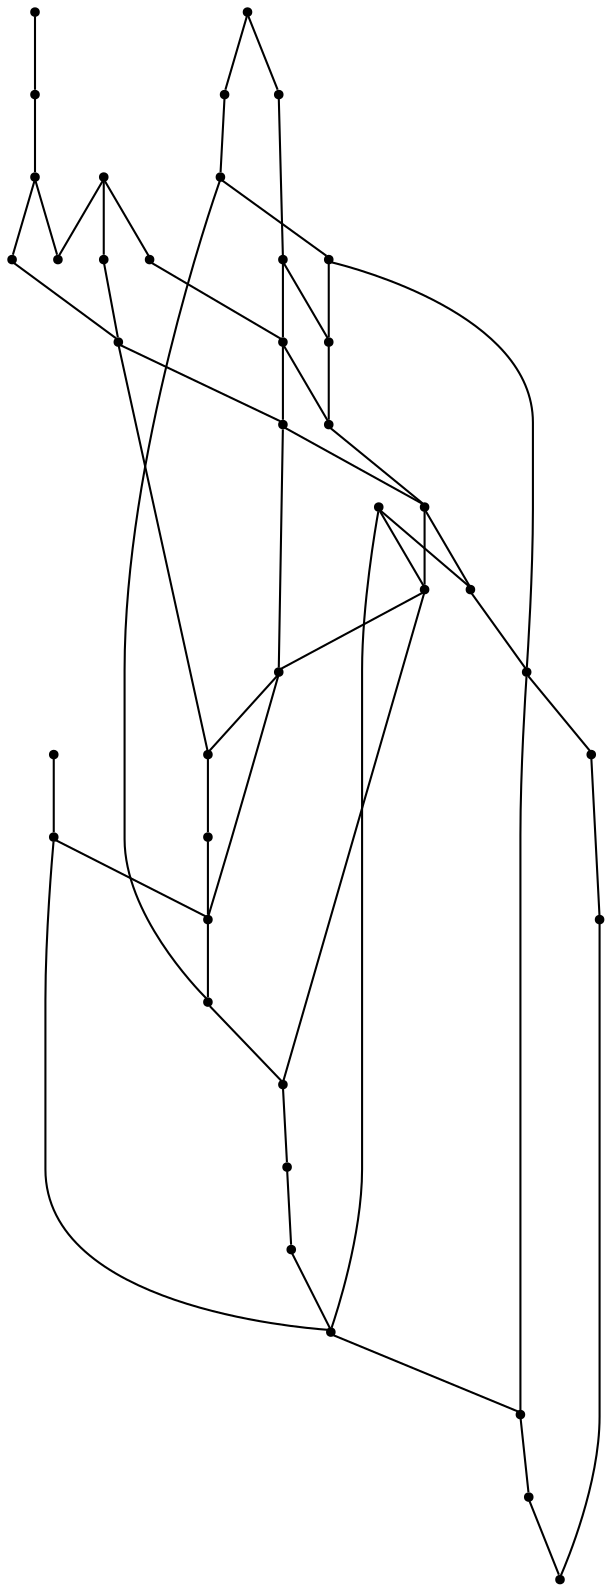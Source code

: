 graph {
  node [shape=point,comment="{\"directed\":false,\"doi\":\"10.1007/978-3-031-49272-3_5\",\"figure\":\"2 (2)\"}"]

  v0 [pos="1072.7781933888048,1575.5886011553343"]
  v1 [pos="1052.1624150464295,1575.5886011553343"]
  v2 [pos="1093.3949891458633,1575.5886011553343"]
  v3 [pos="1114.0107992824476,1575.5886011553343"]
  v4 [pos="1157.0083017092954,1575.5886011553343"]
  v5 [pos="1155.2454717996652,1761.133546483251"]
  v6 [pos="1031.5445700804792,1761.133546483251"]
  v7 [pos="1093.3949891458635,1472.5026109689043"]
  v8 [pos="1066.531426205207,1472.5026109689045"]
  v9 [pos="1093.3949891458635,1554.9689104826239"]
  v10 [pos="1093.3949891458633,1596.2040950439116"]
  v11 [pos="1093.3949891458635,1616.8165685196661"]
  v12 [pos="1093.3949891458633,1637.4331116042767"]
  v13 [pos="1093.3949891458633,1658.0528022769872"]
  v14 [pos="1093.3949891458633,1678.6672469695313"]
  v15 [pos="1093.3949891458635,1719.8994111179961"]
  v16 [pos="1072.778193388805,1719.8994111179964"]
  v17 [pos="1072.778193388805,1678.6672469695313"]
  v18 [pos="1072.778193388805,1637.4331116042767"]
  v19 [pos="1052.163448358217,1472.5036601649376"]
  v20 [pos="1052.1624150464295,1554.9689104826239"]
  v21 [pos="1052.1624150464295,1485.575339192864"]
  v22 [pos="1052.1624150464295,1719.8994111179961"]
  v23 [pos="1043.5287294277057,1719.8994111179961"]
  v24 [pos="1052.1624150464295,1740.5190699968875"]
  v25 [pos="1052.1624150464295,1637.4331116042767"]
  v26 [pos="1052.1624150464295,1678.6672469695313"]
  v27 [pos="1031.544570080479,1678.6672469695313"]
  v28 [pos="1031.544570080479,1708.3873143027931"]
  v29 [pos="1031.5445700804792,1637.4331116042767"]
  v30 [pos="1031.545539803849,1719.8983619219632"]
  v31 [pos="1031.544570080479,1740.5190699968875"]
  v32 [pos="1031.544570080479,1730.0488248427191"]
  v33 [pos="1010.9276948378985,1637.4331116042767"]
  v34 [pos="1010.9276948378985,1678.6672469695313"]
  v35 [pos="983.0951556912571,1678.6672469695313"]
  v36 [pos="969.6951048413603,1658.0528022769872"]
  v37 [pos="969.6951048413603,1667.3073153729713"]
  v38 [pos="969.6951048413603,1637.4331116042767"]
  v39 [pos="969.6961381531478,1678.6682961655647"]

  v0 -- v1 [id="-1",pos="1072.7781933888048,1575.5886011553343 1052.1624150464295,1575.5886011553343 1052.1624150464295,1575.5886011553343 1052.1624150464295,1575.5886011553343"]
  v2 -- v0 [id="-2",pos="1093.3949891458633,1575.5886011553343 1072.7781933888048,1575.5886011553343 1072.7781933888048,1575.5886011553343 1072.7781933888048,1575.5886011553343"]
  v3 -- v2 [id="-3",pos="1114.0107992824476,1575.5886011553343 1093.3949891458633,1575.5886011553343 1093.3949891458633,1575.5886011553343 1093.3949891458633,1575.5886011553343"]
  v4 -- v3 [id="-4",pos="1157.0083017092954,1575.5886011553343 1114.0107992824476,1575.5886011553343 1114.0107992824476,1575.5886011553343 1114.0107992824476,1575.5886011553343"]
  v36 -- v13 [id="-6",pos="969.6951048413603,1658.0528022769872 1093.3949891458633,1658.0528022769872 1093.3949891458633,1658.0528022769872 1093.3949891458633,1658.0528022769872"]
  v38 -- v33 [id="-9",pos="969.6951048413603,1637.4331116042767 1010.9276948378985,1637.4331116042767 1010.9276948378985,1637.4331116042767 1010.9276948378985,1637.4331116042767"]
  v33 -- v29 [id="-10",pos="1010.9276948378985,1637.4331116042767 1031.5445700804792,1637.4331116042767 1031.5445700804792,1637.4331116042767 1031.5445700804792,1637.4331116042767"]
  v29 -- v25 [id="-11",pos="1031.5445700804792,1637.4331116042767 1052.1624150464295,1637.4331116042767 1052.1624150464295,1637.4331116042767 1052.1624150464295,1637.4331116042767"]
  v25 -- v18 [id="-12",pos="1052.1624150464295,1637.4331116042767 1072.778193388805,1637.4331116042767 1072.778193388805,1637.4331116042767 1072.778193388805,1637.4331116042767"]
  v18 -- v12 [id="-13",pos="1072.778193388805,1637.4331116042767 1093.3949891458633,1637.4331116042767 1093.3949891458633,1637.4331116042767 1093.3949891458633,1637.4331116042767"]
  v5 -- v6 [id="-24",pos="1155.2454717996652,1761.133546483251 1031.5445700804792,1761.133546483251 1031.5445700804792,1761.133546483251 1031.5445700804792,1761.133546483251"]
  v3 -- v14 [id="-26",pos="1114.0107992824476,1575.5886011553343 1114.0066342410882,1678.667374144808 1114.0066342410882,1678.667374144808 1114.0066342410882,1678.667374144808 1093.3949891458633,1678.6672469695313 1093.3949891458633,1678.6672469695313 1093.3949891458633,1678.6672469695313"]
  v7 -- v8 [id="-27",pos="1093.3949891458635,1472.5026109689043 1066.531426205207,1472.5026109689045 1066.531426205207,1472.5026109689045 1066.531426205207,1472.5026109689045"]
  v31 -- v24 [id="-30",pos="1031.544570080479,1740.5190699968875 1052.1624150464295,1740.5190699968875 1052.1624150464295,1740.5190699968875 1052.1624150464295,1740.5190699968875"]
  v9 -- v7 [id="-32",pos="1093.3949891458635,1554.9689104826239 1093.3949891458635,1472.5026109689043 1093.3949891458635,1472.5026109689043 1093.3949891458635,1472.5026109689043"]
  v2 -- v9 [id="-33",pos="1093.3949891458633,1575.5886011553343 1093.3949891458635,1554.9689104826239 1093.3949891458635,1554.9689104826239 1093.3949891458635,1554.9689104826239"]
  v10 -- v2 [id="-34",pos="1093.3949891458633,1596.2040950439116 1093.3949891458633,1575.5886011553343 1093.3949891458633,1575.5886011553343 1093.3949891458633,1575.5886011553343"]
  v39 -- v35 [id="-40",pos="969.6961381531478,1678.6682961655647 983.0951556912571,1678.6672469695313 983.0951556912571,1678.6672469695313 983.0951556912571,1678.6672469695313"]
  v35 -- v34 [id="-41",pos="983.0951556912571,1678.6672469695313 1010.9276948378985,1678.6672469695313 1010.9276948378985,1678.6672469695313 1010.9276948378985,1678.6672469695313"]
  v34 -- v27 [id="-42",pos="1010.9276948378985,1678.6672469695313 1031.544570080479,1678.6672469695313 1031.544570080479,1678.6672469695313 1031.544570080479,1678.6672469695313"]
  v27 -- v26 [id="-43",pos="1031.544570080479,1678.6672469695313 1052.1624150464295,1678.6672469695313 1052.1624150464295,1678.6672469695313 1052.1624150464295,1678.6672469695313"]
  v26 -- v17 [id="-44",pos="1052.1624150464295,1678.6672469695313 1072.778193388805,1678.6672469695313 1072.778193388805,1678.6672469695313 1072.778193388805,1678.6672469695313"]
  v17 -- v14 [id="-45",pos="1072.778193388805,1678.6672469695313 1093.3949891458633,1678.6672469695313 1093.3949891458633,1678.6672469695313 1093.3949891458633,1678.6672469695313"]
  v39 -- v37 [id="-47",pos="969.6961381531478,1678.6682961655647 969.6951048413603,1667.3073153729713 969.6951048413603,1667.3073153729713 969.6951048413603,1667.3073153729713"]
  v37 -- v36 [id="-48",pos="969.6951048413603,1667.3073153729713 969.6951048413603,1658.0528022769872 969.6951048413603,1658.0528022769872 969.6951048413603,1658.0528022769872"]
  v36 -- v38 [id="-49",pos="969.6951048413603,1658.0528022769872 969.6951048413603,1637.4331116042767 969.6951048413603,1637.4331116042767 969.6951048413603,1637.4331116042767"]
  v38 -- v20 [id="-50",pos="969.6951048413603,1637.4331116042767 969.6920208031019,1554.969959678657 969.6920208031019,1554.969959678657 969.6920208031019,1554.969959678657 1052.1624150464295,1554.9689104826239 1052.1624150464295,1554.9689104826239 1052.1624150464295,1554.9689104826239"]
  v20 -- v9 [id="-53",pos="1052.1624150464295,1554.9689104826239 1093.3949891458635,1554.9689104826239 1093.3949891458635,1554.9689104826239 1093.3949891458635,1554.9689104826239"]
  v34 -- v33 [id="-61",pos="1010.9276948378985,1678.6672469695313 1010.9276948378985,1637.4331116042767 1010.9276948378985,1637.4331116042767 1010.9276948378985,1637.4331116042767"]
  v11 -- v10 [id="-63",pos="1093.3949891458635,1616.8165685196661 1093.3949891458633,1596.2040950439116 1093.3949891458633,1596.2040950439116 1093.3949891458633,1596.2040950439116"]
  v6 -- v31 [id="-64",pos="1031.5445700804792,1761.133546483251 1031.544570080479,1740.5190699968875 1031.544570080479,1740.5190699968875 1031.544570080479,1740.5190699968875"]
  v31 -- v32 [id="-65",pos="1031.544570080479,1740.5190699968875 1031.544570080479,1730.0488248427191 1031.544570080479,1730.0488248427191 1031.544570080479,1730.0488248427191"]
  v30 -- v23 [id="-67",pos="1031.545539803849,1719.8983619219632 1043.5287294277057,1719.8994111179961 1043.5287294277057,1719.8994111179961 1043.5287294277057,1719.8994111179961"]
  v23 -- v22 [id="-68",pos="1043.5287294277057,1719.8994111179961 1052.1624150464295,1719.8994111179961 1052.1624150464295,1719.8994111179961 1052.1624150464295,1719.8994111179961"]
  v22 -- v16 [id="-69",pos="1052.1624150464295,1719.8994111179961 1072.778193388805,1719.8994111179964 1072.778193388805,1719.8994111179964 1072.778193388805,1719.8994111179964"]
  v16 -- v15 [id="-70",pos="1072.778193388805,1719.8994111179964 1093.3949891458635,1719.8994111179961 1093.3949891458635,1719.8994111179961 1093.3949891458635,1719.8994111179961"]
  v30 -- v32 [id="-71",pos="1031.545539803849,1719.8983619219632 1031.544570080479,1730.0488248427191 1031.544570080479,1730.0488248427191 1031.544570080479,1730.0488248427191"]
  v28 -- v27 [id="-75",pos="1031.544570080479,1708.3873143027931 1031.544570080479,1678.6672469695313 1031.544570080479,1678.6672469695313 1031.544570080479,1678.6672469695313"]
  v27 -- v29 [id="-76",pos="1031.544570080479,1678.6672469695313 1031.5445700804792,1637.4331116042767 1031.5445700804792,1637.4331116042767 1031.5445700804792,1637.4331116042767"]
  v24 -- v22 [id="-79",pos="1052.1624150464295,1740.5190699968875 1052.1624150464295,1719.8994111179961 1052.1624150464295,1719.8994111179961 1052.1624150464295,1719.8994111179961"]
  v22 -- v26 [id="-80",pos="1052.1624150464295,1719.8994111179961 1052.1624150464295,1678.6672469695313 1052.1624150464295,1678.6672469695313 1052.1624150464295,1678.6672469695313"]
  v26 -- v25 [id="-81",pos="1052.1624150464295,1678.6672469695313 1052.1624150464295,1637.4331116042767 1052.1624150464295,1637.4331116042767 1052.1624150464295,1637.4331116042767"]
  v25 -- v1 [id="-82",pos="1052.1624150464295,1637.4331116042767 1052.1624150464295,1575.5886011553343 1052.1624150464295,1575.5886011553343 1052.1624150464295,1575.5886011553343"]
  v1 -- v20 [id="-83",pos="1052.1624150464295,1575.5886011553343 1052.1624150464295,1554.9689104826239 1052.1624150464295,1554.9689104826239 1052.1624150464295,1554.9689104826239"]
  v20 -- v21 [id="-84",pos="1052.1624150464295,1554.9689104826239 1052.1624150464295,1485.575339192864 1052.1624150464295,1485.575339192864 1052.1624150464295,1485.575339192864"]
  v21 -- v19 [id="-85",pos="1052.1624150464295,1485.575339192864 1052.163448358217,1472.5036601649376 1052.163448358217,1472.5036601649376 1052.163448358217,1472.5036601649376"]
  v19 -- v8 [id="-92",pos="1052.163448358217,1472.5036601649376 1066.531426205207,1472.5026109689045 1066.531426205207,1472.5026109689045 1066.531426205207,1472.5026109689045"]
  v0 -- v18 [id="-96",pos="1072.7781933888048,1575.5886011553343 1072.778193388805,1637.4331116042767 1072.778193388805,1637.4331116042767 1072.778193388805,1637.4331116042767"]
  v18 -- v17 [id="-97",pos="1072.778193388805,1637.4331116042767 1072.778193388805,1678.6672469695313 1072.778193388805,1678.6672469695313 1072.778193388805,1678.6672469695313"]
  v17 -- v16 [id="-98",pos="1072.778193388805,1678.6672469695313 1072.778193388805,1719.8994111179964 1072.778193388805,1719.8994111179964 1072.778193388805,1719.8994111179964"]
  v15 -- v14 [id="-100",pos="1093.3949891458635,1719.8994111179961 1093.3949891458633,1678.6672469695313 1093.3949891458633,1678.6672469695313 1093.3949891458633,1678.6672469695313"]
  v14 -- v13 [id="-101",pos="1093.3949891458633,1678.6672469695313 1093.3949891458633,1658.0528022769872 1093.3949891458633,1658.0528022769872 1093.3949891458633,1658.0528022769872"]
  v13 -- v12 [id="-102",pos="1093.3949891458633,1658.0528022769872 1093.3949891458633,1637.4331116042767 1093.3949891458633,1637.4331116042767 1093.3949891458633,1637.4331116042767"]
  v12 -- v11 [id="-103",pos="1093.3949891458633,1637.4331116042767 1093.3949891458635,1616.8165685196661 1093.3949891458635,1616.8165685196661 1093.3949891458635,1616.8165685196661"]
  v30 -- v28 [id="-112",pos="1031.545539803849,1719.8983619219632 1031.544570080479,1708.3873143027931 1031.544570080479,1708.3873143027931 1031.544570080479,1708.3873143027931"]
}
